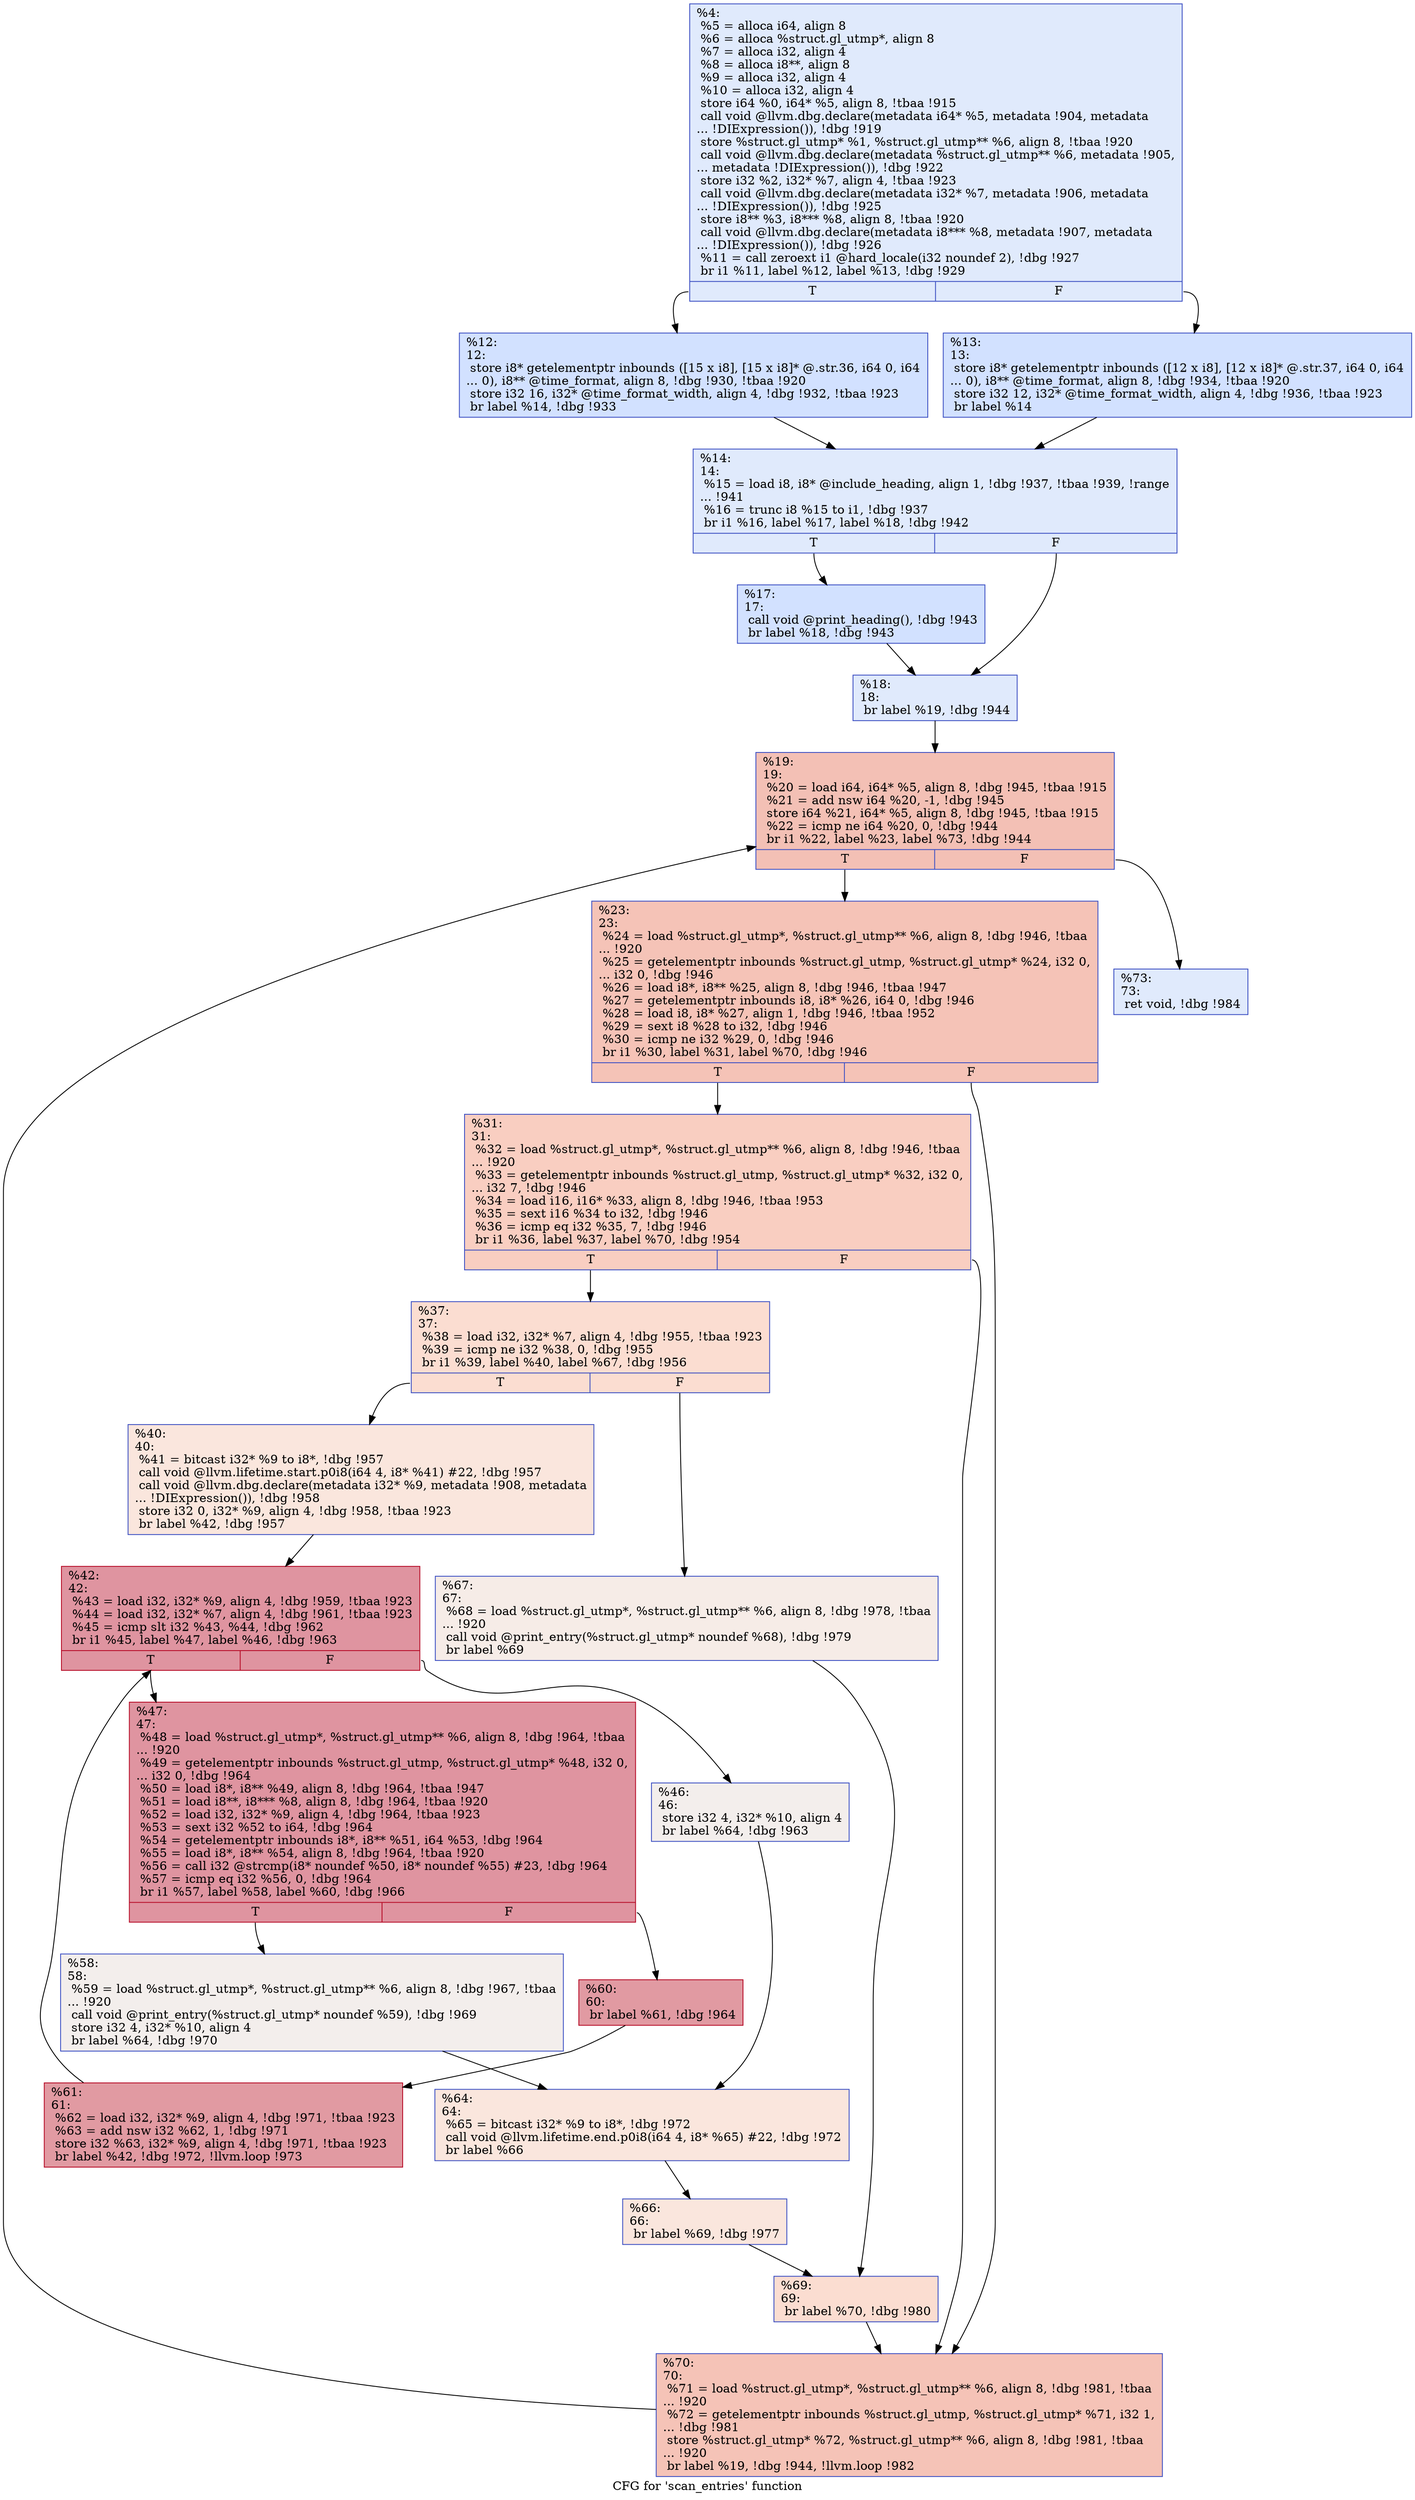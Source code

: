 digraph "CFG for 'scan_entries' function" {
	label="CFG for 'scan_entries' function";

	Node0x1d10530 [shape=record,color="#3d50c3ff", style=filled, fillcolor="#b9d0f970",label="{%4:\l  %5 = alloca i64, align 8\l  %6 = alloca %struct.gl_utmp*, align 8\l  %7 = alloca i32, align 4\l  %8 = alloca i8**, align 8\l  %9 = alloca i32, align 4\l  %10 = alloca i32, align 4\l  store i64 %0, i64* %5, align 8, !tbaa !915\l  call void @llvm.dbg.declare(metadata i64* %5, metadata !904, metadata\l... !DIExpression()), !dbg !919\l  store %struct.gl_utmp* %1, %struct.gl_utmp** %6, align 8, !tbaa !920\l  call void @llvm.dbg.declare(metadata %struct.gl_utmp** %6, metadata !905,\l... metadata !DIExpression()), !dbg !922\l  store i32 %2, i32* %7, align 4, !tbaa !923\l  call void @llvm.dbg.declare(metadata i32* %7, metadata !906, metadata\l... !DIExpression()), !dbg !925\l  store i8** %3, i8*** %8, align 8, !tbaa !920\l  call void @llvm.dbg.declare(metadata i8*** %8, metadata !907, metadata\l... !DIExpression()), !dbg !926\l  %11 = call zeroext i1 @hard_locale(i32 noundef 2), !dbg !927\l  br i1 %11, label %12, label %13, !dbg !929\l|{<s0>T|<s1>F}}"];
	Node0x1d10530:s0 -> Node0x1d10c20;
	Node0x1d10530:s1 -> Node0x1d2b0d0;
	Node0x1d10c20 [shape=record,color="#3d50c3ff", style=filled, fillcolor="#9abbff70",label="{%12:\l12:                                               \l  store i8* getelementptr inbounds ([15 x i8], [15 x i8]* @.str.36, i64 0, i64\l... 0), i8** @time_format, align 8, !dbg !930, !tbaa !920\l  store i32 16, i32* @time_format_width, align 4, !dbg !932, !tbaa !923\l  br label %14, !dbg !933\l}"];
	Node0x1d10c20 -> Node0x1d2b120;
	Node0x1d2b0d0 [shape=record,color="#3d50c3ff", style=filled, fillcolor="#9abbff70",label="{%13:\l13:                                               \l  store i8* getelementptr inbounds ([12 x i8], [12 x i8]* @.str.37, i64 0, i64\l... 0), i8** @time_format, align 8, !dbg !934, !tbaa !920\l  store i32 12, i32* @time_format_width, align 4, !dbg !936, !tbaa !923\l  br label %14\l}"];
	Node0x1d2b0d0 -> Node0x1d2b120;
	Node0x1d2b120 [shape=record,color="#3d50c3ff", style=filled, fillcolor="#b9d0f970",label="{%14:\l14:                                               \l  %15 = load i8, i8* @include_heading, align 1, !dbg !937, !tbaa !939, !range\l... !941\l  %16 = trunc i8 %15 to i1, !dbg !937\l  br i1 %16, label %17, label %18, !dbg !942\l|{<s0>T|<s1>F}}"];
	Node0x1d2b120:s0 -> Node0x1d2b170;
	Node0x1d2b120:s1 -> Node0x1d2b1c0;
	Node0x1d2b170 [shape=record,color="#3d50c3ff", style=filled, fillcolor="#9abbff70",label="{%17:\l17:                                               \l  call void @print_heading(), !dbg !943\l  br label %18, !dbg !943\l}"];
	Node0x1d2b170 -> Node0x1d2b1c0;
	Node0x1d2b1c0 [shape=record,color="#3d50c3ff", style=filled, fillcolor="#b9d0f970",label="{%18:\l18:                                               \l  br label %19, !dbg !944\l}"];
	Node0x1d2b1c0 -> Node0x1d2b210;
	Node0x1d2b210 [shape=record,color="#3d50c3ff", style=filled, fillcolor="#e5705870",label="{%19:\l19:                                               \l  %20 = load i64, i64* %5, align 8, !dbg !945, !tbaa !915\l  %21 = add nsw i64 %20, -1, !dbg !945\l  store i64 %21, i64* %5, align 8, !dbg !945, !tbaa !915\l  %22 = icmp ne i64 %20, 0, !dbg !944\l  br i1 %22, label %23, label %73, !dbg !944\l|{<s0>T|<s1>F}}"];
	Node0x1d2b210:s0 -> Node0x1d2b260;
	Node0x1d2b210:s1 -> Node0x1d2b710;
	Node0x1d2b260 [shape=record,color="#3d50c3ff", style=filled, fillcolor="#e8765c70",label="{%23:\l23:                                               \l  %24 = load %struct.gl_utmp*, %struct.gl_utmp** %6, align 8, !dbg !946, !tbaa\l... !920\l  %25 = getelementptr inbounds %struct.gl_utmp, %struct.gl_utmp* %24, i32 0,\l... i32 0, !dbg !946\l  %26 = load i8*, i8** %25, align 8, !dbg !946, !tbaa !947\l  %27 = getelementptr inbounds i8, i8* %26, i64 0, !dbg !946\l  %28 = load i8, i8* %27, align 1, !dbg !946, !tbaa !952\l  %29 = sext i8 %28 to i32, !dbg !946\l  %30 = icmp ne i32 %29, 0, !dbg !946\l  br i1 %30, label %31, label %70, !dbg !946\l|{<s0>T|<s1>F}}"];
	Node0x1d2b260:s0 -> Node0x1d2b2b0;
	Node0x1d2b260:s1 -> Node0x1d2b6c0;
	Node0x1d2b2b0 [shape=record,color="#3d50c3ff", style=filled, fillcolor="#f2907270",label="{%31:\l31:                                               \l  %32 = load %struct.gl_utmp*, %struct.gl_utmp** %6, align 8, !dbg !946, !tbaa\l... !920\l  %33 = getelementptr inbounds %struct.gl_utmp, %struct.gl_utmp* %32, i32 0,\l... i32 7, !dbg !946\l  %34 = load i16, i16* %33, align 8, !dbg !946, !tbaa !953\l  %35 = sext i16 %34 to i32, !dbg !946\l  %36 = icmp eq i32 %35, 7, !dbg !946\l  br i1 %36, label %37, label %70, !dbg !954\l|{<s0>T|<s1>F}}"];
	Node0x1d2b2b0:s0 -> Node0x1d2b300;
	Node0x1d2b2b0:s1 -> Node0x1d2b6c0;
	Node0x1d2b300 [shape=record,color="#3d50c3ff", style=filled, fillcolor="#f7b39670",label="{%37:\l37:                                               \l  %38 = load i32, i32* %7, align 4, !dbg !955, !tbaa !923\l  %39 = icmp ne i32 %38, 0, !dbg !955\l  br i1 %39, label %40, label %67, !dbg !956\l|{<s0>T|<s1>F}}"];
	Node0x1d2b300:s0 -> Node0x1d2b350;
	Node0x1d2b300:s1 -> Node0x1d2b620;
	Node0x1d2b350 [shape=record,color="#3d50c3ff", style=filled, fillcolor="#f3c7b170",label="{%40:\l40:                                               \l  %41 = bitcast i32* %9 to i8*, !dbg !957\l  call void @llvm.lifetime.start.p0i8(i64 4, i8* %41) #22, !dbg !957\l  call void @llvm.dbg.declare(metadata i32* %9, metadata !908, metadata\l... !DIExpression()), !dbg !958\l  store i32 0, i32* %9, align 4, !dbg !958, !tbaa !923\l  br label %42, !dbg !957\l}"];
	Node0x1d2b350 -> Node0x1d2b3a0;
	Node0x1d2b3a0 [shape=record,color="#b70d28ff", style=filled, fillcolor="#b70d2870",label="{%42:\l42:                                               \l  %43 = load i32, i32* %9, align 4, !dbg !959, !tbaa !923\l  %44 = load i32, i32* %7, align 4, !dbg !961, !tbaa !923\l  %45 = icmp slt i32 %43, %44, !dbg !962\l  br i1 %45, label %47, label %46, !dbg !963\l|{<s0>T|<s1>F}}"];
	Node0x1d2b3a0:s0 -> Node0x1d2b440;
	Node0x1d2b3a0:s1 -> Node0x1d2b3f0;
	Node0x1d2b3f0 [shape=record,color="#3d50c3ff", style=filled, fillcolor="#e3d9d370",label="{%46:\l46:                                               \l  store i32 4, i32* %10, align 4\l  br label %64, !dbg !963\l}"];
	Node0x1d2b3f0 -> Node0x1d2b580;
	Node0x1d2b440 [shape=record,color="#b70d28ff", style=filled, fillcolor="#b70d2870",label="{%47:\l47:                                               \l  %48 = load %struct.gl_utmp*, %struct.gl_utmp** %6, align 8, !dbg !964, !tbaa\l... !920\l  %49 = getelementptr inbounds %struct.gl_utmp, %struct.gl_utmp* %48, i32 0,\l... i32 0, !dbg !964\l  %50 = load i8*, i8** %49, align 8, !dbg !964, !tbaa !947\l  %51 = load i8**, i8*** %8, align 8, !dbg !964, !tbaa !920\l  %52 = load i32, i32* %9, align 4, !dbg !964, !tbaa !923\l  %53 = sext i32 %52 to i64, !dbg !964\l  %54 = getelementptr inbounds i8*, i8** %51, i64 %53, !dbg !964\l  %55 = load i8*, i8** %54, align 8, !dbg !964, !tbaa !920\l  %56 = call i32 @strcmp(i8* noundef %50, i8* noundef %55) #23, !dbg !964\l  %57 = icmp eq i32 %56, 0, !dbg !964\l  br i1 %57, label %58, label %60, !dbg !966\l|{<s0>T|<s1>F}}"];
	Node0x1d2b440:s0 -> Node0x1d2b490;
	Node0x1d2b440:s1 -> Node0x1d2b4e0;
	Node0x1d2b490 [shape=record,color="#3d50c3ff", style=filled, fillcolor="#e3d9d370",label="{%58:\l58:                                               \l  %59 = load %struct.gl_utmp*, %struct.gl_utmp** %6, align 8, !dbg !967, !tbaa\l... !920\l  call void @print_entry(%struct.gl_utmp* noundef %59), !dbg !969\l  store i32 4, i32* %10, align 4\l  br label %64, !dbg !970\l}"];
	Node0x1d2b490 -> Node0x1d2b580;
	Node0x1d2b4e0 [shape=record,color="#b70d28ff", style=filled, fillcolor="#bb1b2c70",label="{%60:\l60:                                               \l  br label %61, !dbg !964\l}"];
	Node0x1d2b4e0 -> Node0x1d2b530;
	Node0x1d2b530 [shape=record,color="#b70d28ff", style=filled, fillcolor="#bb1b2c70",label="{%61:\l61:                                               \l  %62 = load i32, i32* %9, align 4, !dbg !971, !tbaa !923\l  %63 = add nsw i32 %62, 1, !dbg !971\l  store i32 %63, i32* %9, align 4, !dbg !971, !tbaa !923\l  br label %42, !dbg !972, !llvm.loop !973\l}"];
	Node0x1d2b530 -> Node0x1d2b3a0;
	Node0x1d2b580 [shape=record,color="#3d50c3ff", style=filled, fillcolor="#f3c7b170",label="{%64:\l64:                                               \l  %65 = bitcast i32* %9 to i8*, !dbg !972\l  call void @llvm.lifetime.end.p0i8(i64 4, i8* %65) #22, !dbg !972\l  br label %66\l}"];
	Node0x1d2b580 -> Node0x1d2b5d0;
	Node0x1d2b5d0 [shape=record,color="#3d50c3ff", style=filled, fillcolor="#f3c7b170",label="{%66:\l66:                                               \l  br label %69, !dbg !977\l}"];
	Node0x1d2b5d0 -> Node0x1d2b670;
	Node0x1d2b620 [shape=record,color="#3d50c3ff", style=filled, fillcolor="#ead5c970",label="{%67:\l67:                                               \l  %68 = load %struct.gl_utmp*, %struct.gl_utmp** %6, align 8, !dbg !978, !tbaa\l... !920\l  call void @print_entry(%struct.gl_utmp* noundef %68), !dbg !979\l  br label %69\l}"];
	Node0x1d2b620 -> Node0x1d2b670;
	Node0x1d2b670 [shape=record,color="#3d50c3ff", style=filled, fillcolor="#f7b39670",label="{%69:\l69:                                               \l  br label %70, !dbg !980\l}"];
	Node0x1d2b670 -> Node0x1d2b6c0;
	Node0x1d2b6c0 [shape=record,color="#3d50c3ff", style=filled, fillcolor="#e8765c70",label="{%70:\l70:                                               \l  %71 = load %struct.gl_utmp*, %struct.gl_utmp** %6, align 8, !dbg !981, !tbaa\l... !920\l  %72 = getelementptr inbounds %struct.gl_utmp, %struct.gl_utmp* %71, i32 1,\l... !dbg !981\l  store %struct.gl_utmp* %72, %struct.gl_utmp** %6, align 8, !dbg !981, !tbaa\l... !920\l  br label %19, !dbg !944, !llvm.loop !982\l}"];
	Node0x1d2b6c0 -> Node0x1d2b210;
	Node0x1d2b710 [shape=record,color="#3d50c3ff", style=filled, fillcolor="#b9d0f970",label="{%73:\l73:                                               \l  ret void, !dbg !984\l}"];
}
